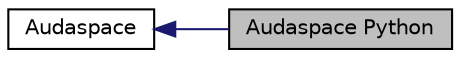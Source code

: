 digraph structs
{
  edge [fontname="Helvetica",fontsize="10",labelfontname="Helvetica",labelfontsize="10"];
  node [fontname="Helvetica",fontsize="10",shape=record];
  rankdir=LR;
  Node0 [label="Audaspace Python",height=0.2,width=0.4,color="black", fillcolor="grey75", style="filled" fontcolor="black"];
  Node1 [label="Audaspace",height=0.2,width=0.4,color="black", fillcolor="white", style="filled",URL="$d0/d62/group__audaspace.html"];
  Node1->Node0 [shape=plaintext, color="midnightblue", dir="back", style="solid"];
}

